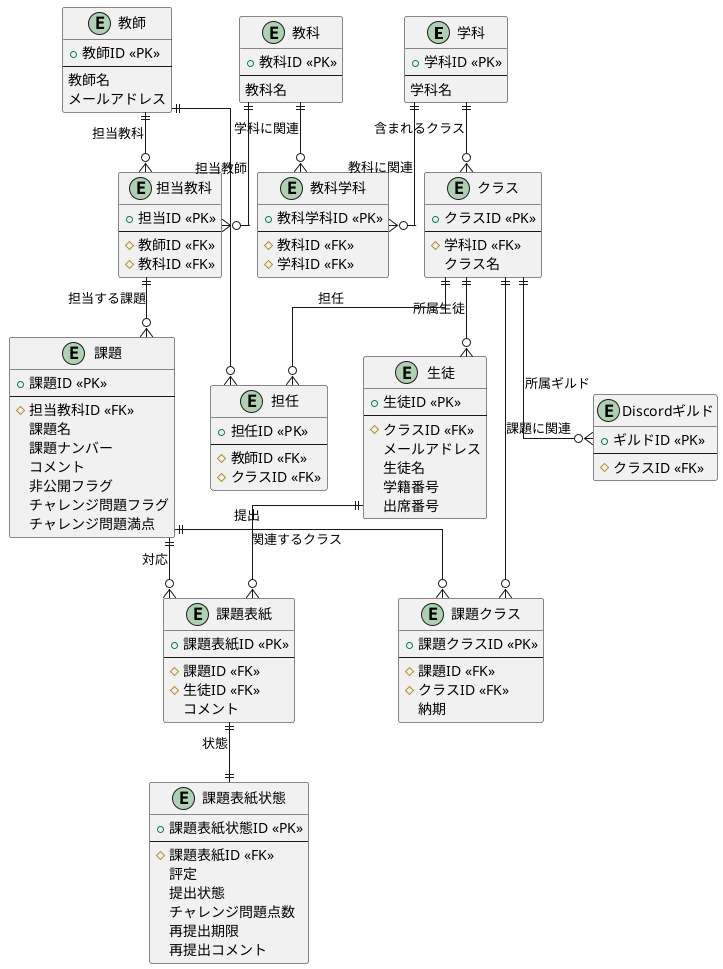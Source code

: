 @startuml ScholorSync

entity "学科" as department {
  + 学科ID <<PK>>
  --
  学科名
}

entity "クラス" as school_class {
  + クラスID <<PK>>
  --
  # 学科ID <<FK>>
  クラス名
}

entity "Discordギルド" as discord_guild {
  + ギルドID <<PK>>
  --
  # クラスID <<FK>>
}

entity "生徒" as student {
  + 生徒ID <<PK>>
  --
  # クラスID <<FK>>
  メールアドレス
  生徒名
  学籍番号
  出席番号
}

entity "教師" as teacher {
  + 教師ID <<PK>>
  --
  教師名
  メールアドレス
}

entity "担任" as class_teacher {
  + 担任ID <<PK>>
  --
  # 教師ID <<FK>>
  # クラスID <<FK>>
}

entity "教科" as subject {
  + 教科ID <<PK>>
  --
  教科名
}

entity "担当教科" as teacher_subject {
  + 担当ID <<PK>>
  --
  # 教師ID <<FK>>
  # 教科ID <<FK>>
}

entity "課題" as issue {
  + 課題ID <<PK>>
  --
  # 担当教科ID <<FK>>
  課題名
  課題ナンバー
  コメント
  非公開フラグ
  チャレンジ問題フラグ
  チャレンジ問題満点
}

entity "課題表紙" as issueCover {
  + 課題表紙ID <<PK>>
  --
  # 課題ID <<FK>>
  # 生徒ID <<FK>>
  コメント
}

entity "課題表紙状態" as issueCoverStatus {
  + 課題表紙状態ID <<PK>>
  --
  # 課題表紙ID <<FK>>
  評定
  提出状態
  チャレンジ問題点数
  再提出期限
  再提出コメント
}

entity "教科学科" as subject_department {
  + 教科学科ID <<PK>>
  --
  # 教科ID <<FK>>
  # 学科ID <<FK>>
}

entity "課題クラス" as issue_class {
  + 課題クラスID <<PK>>
  --
  # 課題ID <<FK>>
  # クラスID <<FK>>
  納期
}

' エンティティ間の関係
department ||--o{ school_class : 含まれるクラス
department ||--o{ subject_department : 教科に関連

school_class ||--o{ student : 所属生徒
school_class ||--o{ class_teacher : 担任
school_class ||--o{ issue_class : 課題に関連
school_class ||--o{ discord_guild : 所属ギルド

teacher ||--o{ class_teacher
teacher ||--o{ teacher_subject : 担当教科

subject ||--o{ teacher_subject : 担当教師
subject ||--o{ subject_department : 学科に関連

teacher_subject ||--o{ issue : 担当する課題

issue ||--o{ issueCover : 対応
issue ||--o{ issue_class : 関連するクラス

student ||--o{ issueCover : 提出

issueCover ||--|| issueCoverStatus : 状態

' 線種を直交線に設定
skinparam Linetype ortho

@enduml
